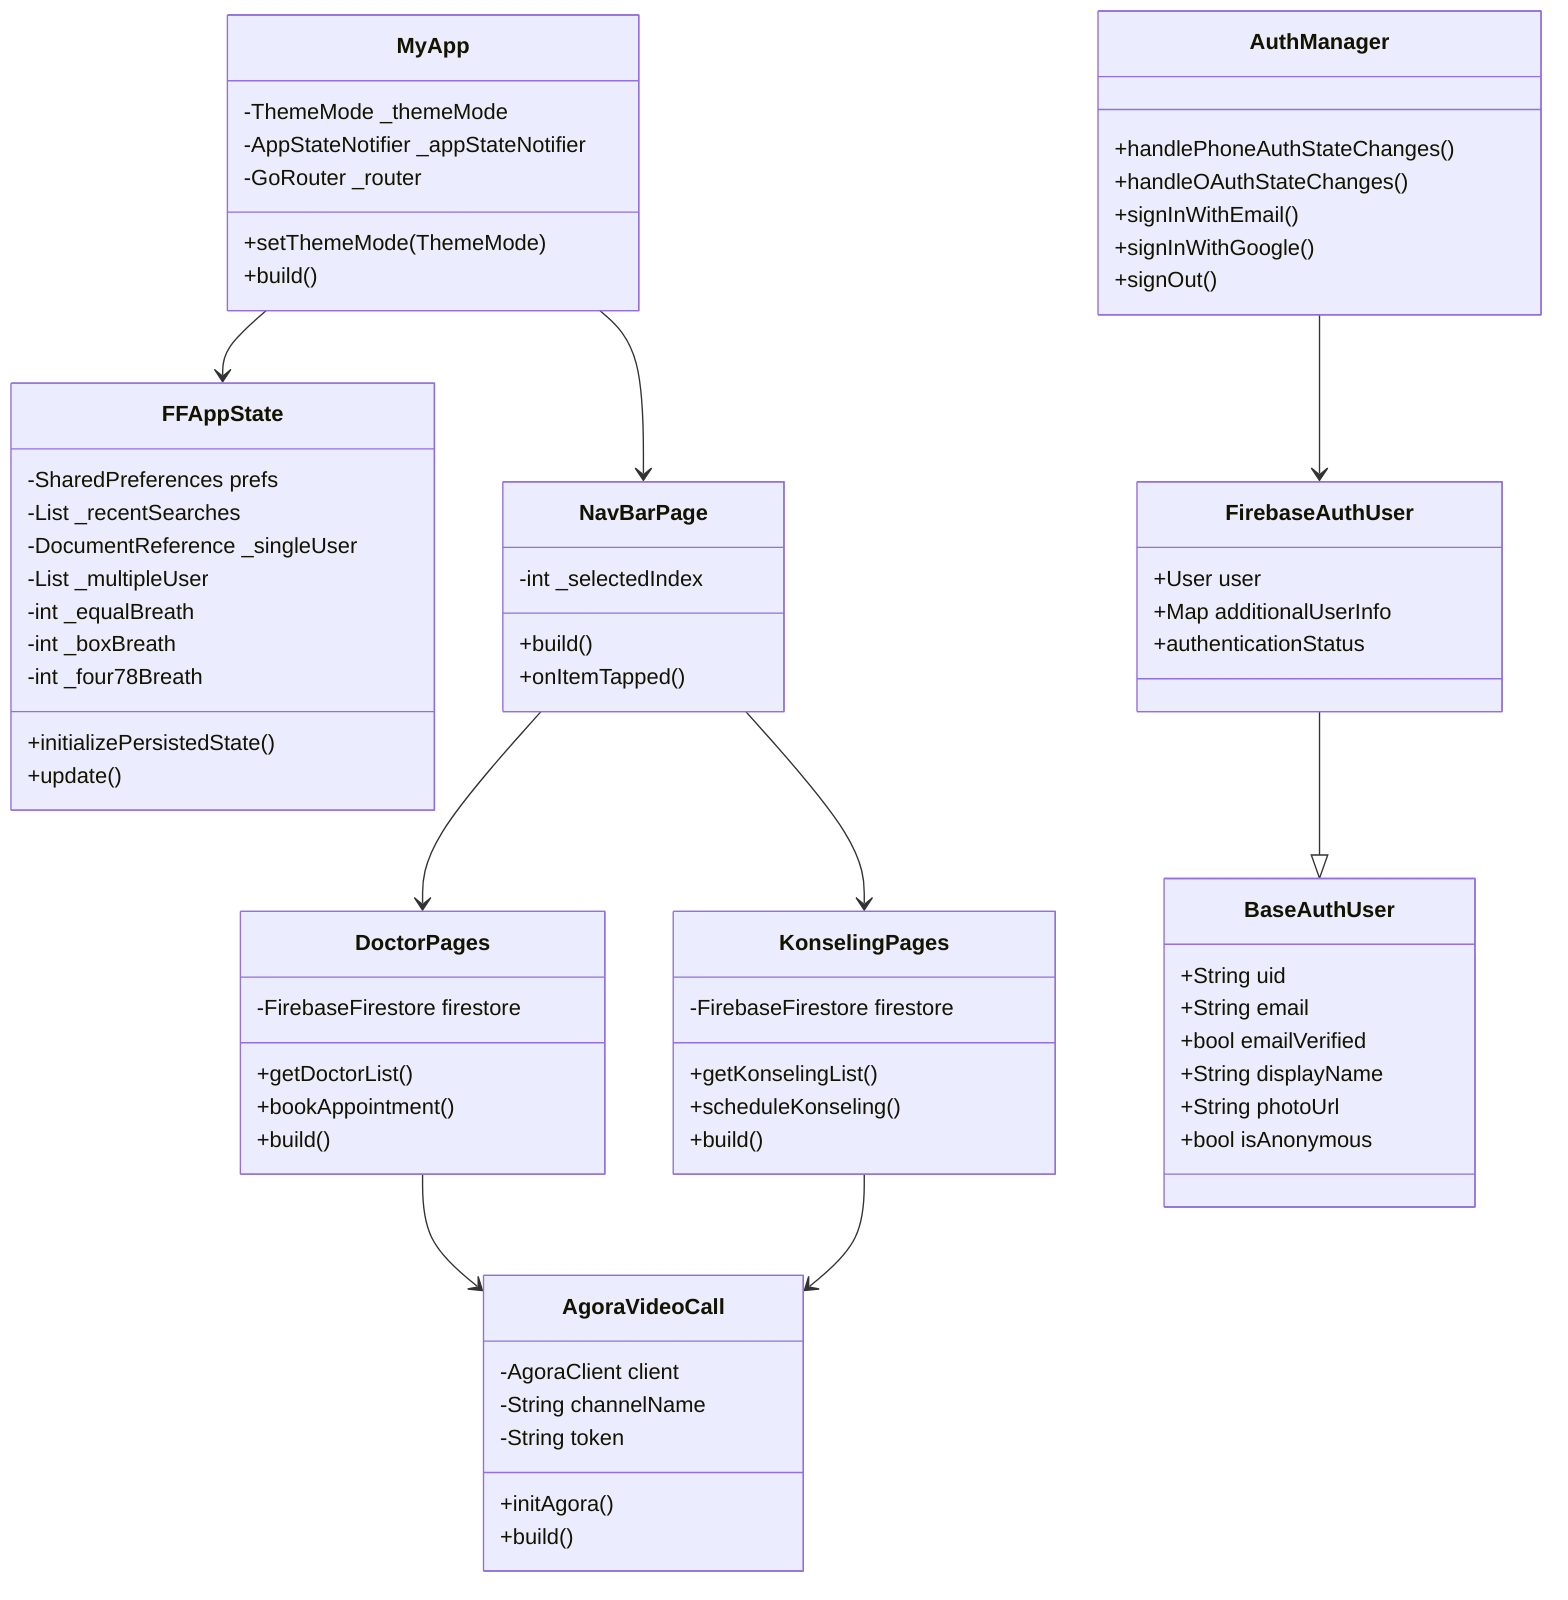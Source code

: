 classDiagram
    class MyApp {
        -ThemeMode _themeMode
        -AppStateNotifier _appStateNotifier
        -GoRouter _router
        +setThemeMode(ThemeMode)
        +build()
    }

    class FFAppState {
        -SharedPreferences prefs
        -List<String> _recentSearches
        -DocumentReference _singleUser
        -List<DocumentReference> _multipleUser
        -int _equalBreath
        -int _boxBreath
        -int _four78Breath
        +initializePersistedState()
        +update()
    }

    class BaseAuthUser {
        +String uid
        +String email
        +bool emailVerified
        +String displayName
        +String photoUrl
        +bool isAnonymous
    }

    class FirebaseAuthUser {
        +User user
        +Map<String, dynamic> additionalUserInfo
        +authenticationStatus
    }

    class AuthManager {
        +handlePhoneAuthStateChanges()
        +handleOAuthStateChanges()
        +signInWithEmail()
        +signInWithGoogle()
        +signOut()
    }

    class NavBarPage {
        -int _selectedIndex
        +build()
        +onItemTapped()
    }

    class AgoraVideoCall {
        -AgoraClient client
        -String channelName
        -String token
        +initAgora()
        +build()
    }

    class DoctorPages {
        -FirebaseFirestore firestore
        +getDoctorList()
        +bookAppointment()
        +build()
    }

    class KonselingPages {
        -FirebaseFirestore firestore
        +getKonselingList()
        +scheduleKonseling()
        +build()
    }

    MyApp --> FFAppState
    MyApp --> NavBarPage
    FirebaseAuthUser --|> BaseAuthUser
    AuthManager --> FirebaseAuthUser
    NavBarPage --> DoctorPages
    NavBarPage --> KonselingPages
    DoctorPages --> AgoraVideoCall
    KonselingPages --> AgoraVideoCall